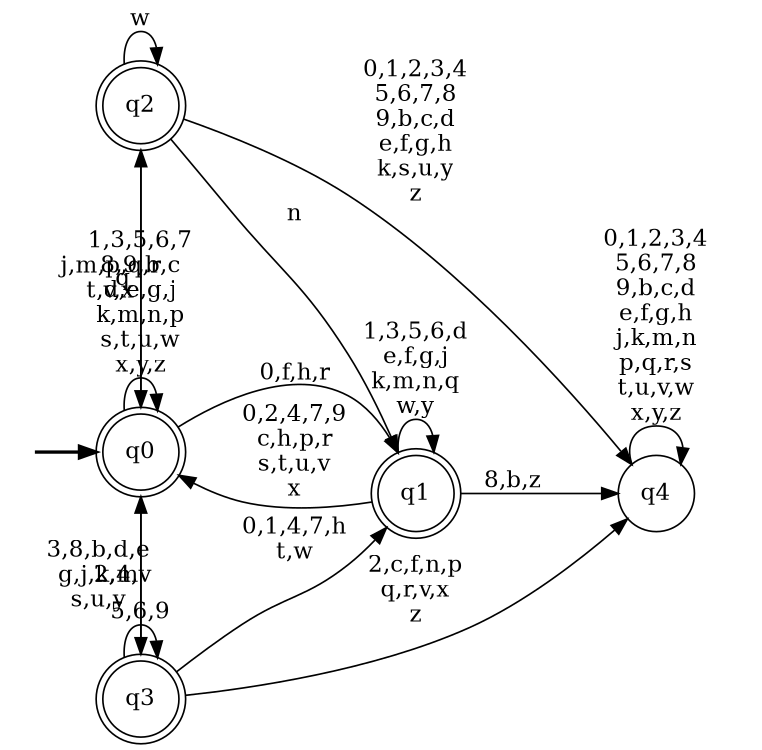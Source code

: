 digraph BlueStar {
__start0 [style = invis, shape = none, label = "", width = 0, height = 0];

rankdir=LR;
size="8,5";

s0 [style="rounded,filled", color="black", fillcolor="white" shape="doublecircle", label="q0"];
s1 [style="rounded,filled", color="black", fillcolor="white" shape="doublecircle", label="q1"];
s2 [style="rounded,filled", color="black", fillcolor="white" shape="doublecircle", label="q2"];
s3 [style="rounded,filled", color="black", fillcolor="white" shape="doublecircle", label="q3"];
s4 [style="filled", color="black", fillcolor="white" shape="circle", label="q4"];
subgraph cluster_main { 
	graph [pad=".75", ranksep="0.15", nodesep="0.15"];
	 style=invis; 
	__start0 -> s0 [penwidth=2];
}
s0 -> s0 [label="1,3,5,6,7\n8,9,b,c\nd,e,g,j\nk,m,n,p\ns,t,u,w\nx,y,z"];
s0 -> s1 [label="0,f,h,r"];
s0 -> s2 [label="q"];
s0 -> s3 [label="2,4,v"];
s1 -> s0 [label="0,2,4,7,9\nc,h,p,r\ns,t,u,v\nx"];
s1 -> s1 [label="1,3,5,6,d\ne,f,g,j\nk,m,n,q\nw,y"];
s1 -> s4 [label="8,b,z"];
s2 -> s0 [label="j,m,p,q,r\nt,v,x"];
s2 -> s1 [label="n"];
s2 -> s2 [label="w"];
s2 -> s4 [label="0,1,2,3,4\n5,6,7,8\n9,b,c,d\ne,f,g,h\nk,s,u,y\nz"];
s3 -> s0 [label="3,8,b,d,e\ng,j,k,m\ns,u,y"];
s3 -> s1 [label="0,1,4,7,h\nt,w"];
s3 -> s3 [label="5,6,9"];
s3 -> s4 [label="2,c,f,n,p\nq,r,v,x\nz"];
s4 -> s4 [label="0,1,2,3,4\n5,6,7,8\n9,b,c,d\ne,f,g,h\nj,k,m,n\np,q,r,s\nt,u,v,w\nx,y,z"];

}